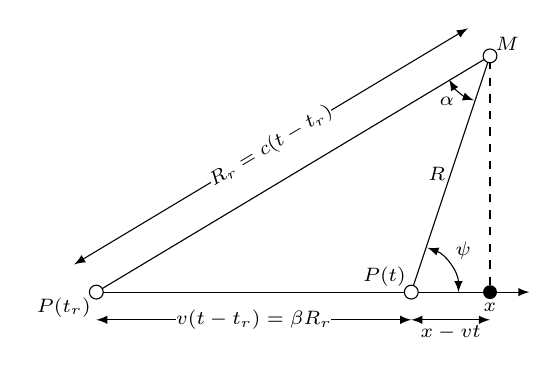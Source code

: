 %% document-wide tikz options and styles

\tikzset{%
  >=latex, % option for nice arrows
  inner sep=0pt,%
  outer sep=2pt,%
  mark coordinate/.style={inner sep=0pt,outer sep=0pt,minimum size=5pt,
    fill=black, circle}%
}
\begin{tikzpicture}
  \sf
  \definecolor{red}{RGB}{221,42,43}
  \definecolor{green}{RGB}{105,182,40}
  \definecolor{blue}{RGB}{0,51,153}
  \definecolor{orange}{RGB}{192,128,64}
  \definecolor{gray}{RGB}{107,108,110}

  %% some definitions
  \scriptsize

  \coordinate[mark coordinate, draw, fill=white] (A) at (0,0);
  \coordinate[mark coordinate, draw, fill=white] (B) at (4,0);
  \coordinate[mark coordinate, draw, fill=white] (D) at (5,3);
  \coordinate[mark coordinate] (C) at (5,0);

  \draw (A) node[below left] {$P(t_r)$} -- (B) node[above left] {$P(t)$} -- (C) node[below,yshift=-2pt] {$x$};
  \draw[->] (C) -- (5.5,0);
  \draw (A) -- (D) node[above right] {$M$};
  \draw (B) -- (D) node[midway, left] {$R$};
  \draw[dashed] (C) -- (D);

  \begin{scope}[yshift=-10pt]
    \draw[<->] (0,0) -- (4,0) node[midway, fill=white] {$v(t-t_r)=\beta R_r$};
    \draw[<->] (4,0) -- (5,0) node[below, midway] {$x-vt$};
  \end{scope}

  \begin{scope}[xshift=-8pt, yshift=10pt]
    \draw[<->] (0,0) -- (5,3) node[midway, fill=white, rotate=31] {$R_r=c(t-t_r)$};
  \end{scope}

  \draw[<->] ([shift=(-150:0.6)]5,3) arc(-150:-110:0.6) node[midway, below left] {$\alpha$};
  \draw[<->] ([shift=(0:0.6)]4,0) arc(0:70:0.6) node[midway, above right] {$\psi$};

\end{tikzpicture}
